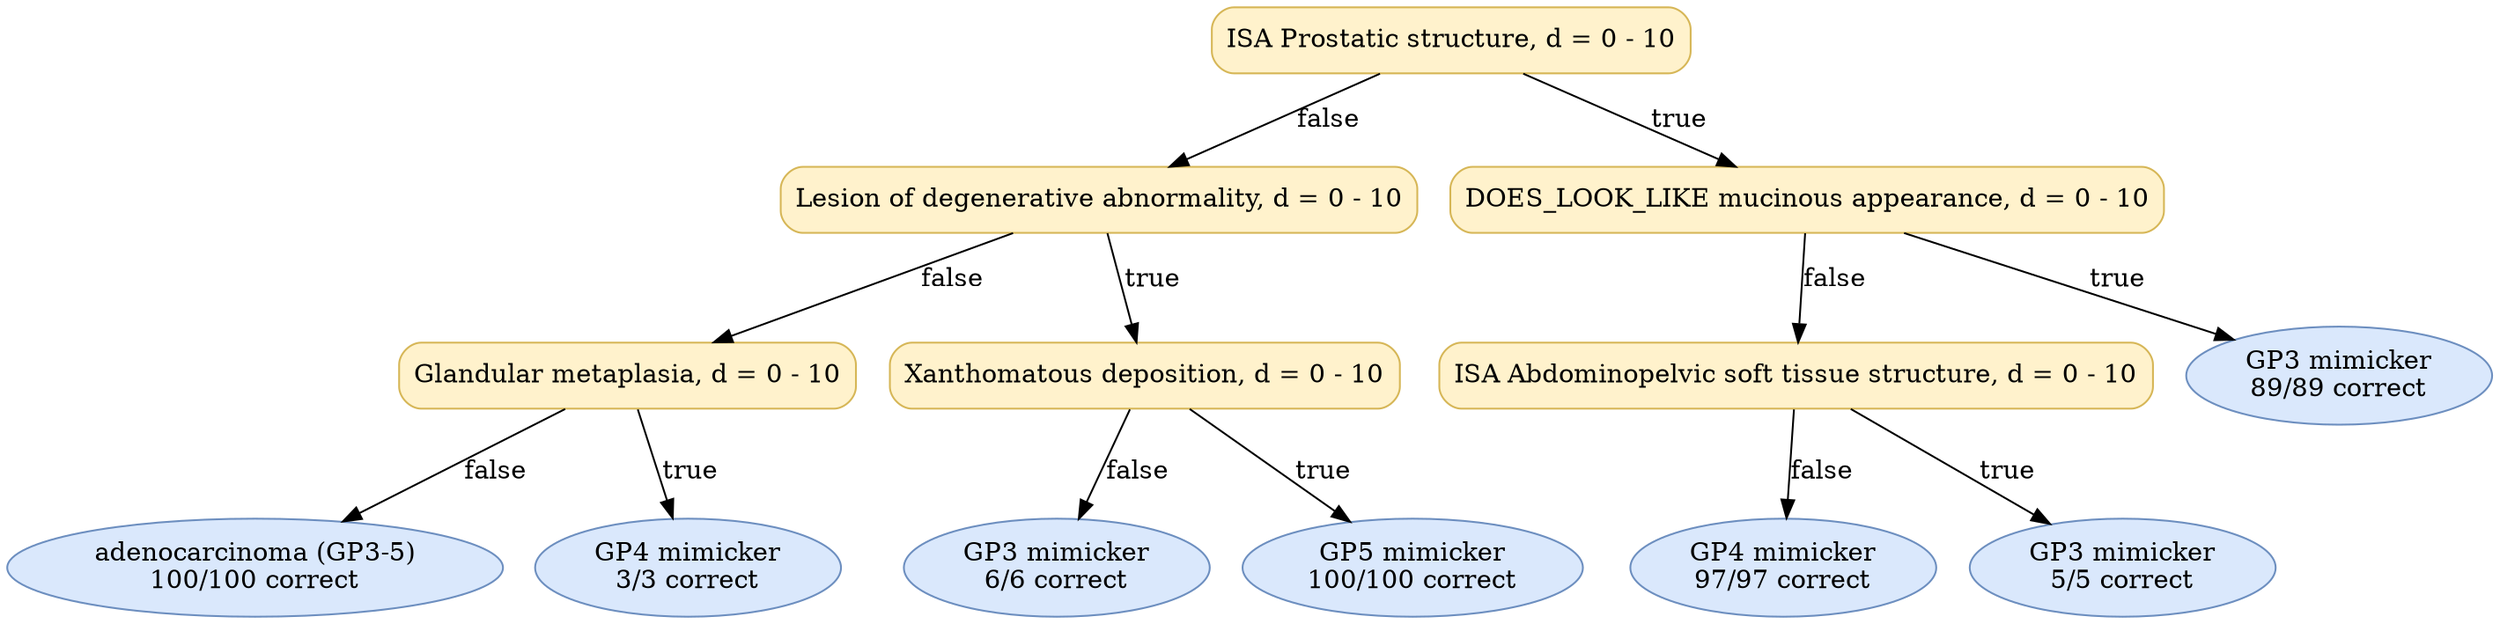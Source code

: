 digraph "DT" {
fontname="Times-Roman";
label="";
node [fontname="Times-Roman"];
Node1 [color="#D6B656", fillcolor="#FFF2CC", label="ISA Prostatic structure, d = 0 - 10", shape="box", style="rounded,filled"];
Node2 [color="#D6B656", fillcolor="#FFF2CC", label="Lesion of degenerative abnormality, d = 0 - 10", shape="box", style="rounded,filled"];
Node3 [color="#D6B656", fillcolor="#FFF2CC", label="Glandular metaplasia, d = 0 - 10", shape="box", style="rounded,filled"];
Node4 [color="#6C8EBF", fillcolor="#DAE8FC", label=<adenocarcinoma (GP3-5)<br/>100/100 correct>, shape="ellipse", style="rounded,filled"];
Node5 [color="#6C8EBF", fillcolor="#DAE8FC", label=<GP4 mimicker<br/>3/3 correct>, shape="ellipse", style="rounded,filled"];
Node6 [color="#D6B656", fillcolor="#FFF2CC", label="Xanthomatous deposition, d = 0 - 10", shape="box", style="rounded,filled"];
Node7 [color="#6C8EBF", fillcolor="#DAE8FC", label=<GP3 mimicker<br/>6/6 correct>, shape="ellipse", style="rounded,filled"];
Node8 [color="#6C8EBF", fillcolor="#DAE8FC", label=<GP5 mimicker<br/>100/100 correct>, shape="ellipse", style="rounded,filled"];
Node9 [color="#D6B656", fillcolor="#FFF2CC", label="DOES_LOOK_LIKE mucinous appearance, d = 0 - 10", shape="box", style="rounded,filled"];
Node10 [color="#D6B656", fillcolor="#FFF2CC", label="ISA Abdominopelvic soft tissue structure, d = 0 - 10", shape="box", style="rounded,filled"];
Node11 [color="#6C8EBF", fillcolor="#DAE8FC", label=<GP4 mimicker<br/>97/97 correct>, shape="ellipse", style="rounded,filled"];
Node12 [color="#6C8EBF", fillcolor="#DAE8FC", label=<GP3 mimicker<br/>5/5 correct>, shape="ellipse", style="rounded,filled"];
Node13 [color="#6C8EBF", fillcolor="#DAE8FC", label=<GP3 mimicker<br/>89/89 correct>, shape="ellipse", style="rounded,filled"];
Node1 -> Node2  [key=0, label="false"];
Node1 -> Node9  [key=0, label="true"];
Node2 -> Node3  [key=0, label="false"];
Node2 -> Node6  [key=0, label="true"];
Node3 -> Node4  [key=0, label="false"];
Node3 -> Node5  [key=0, label="true"];
Node6 -> Node7  [key=0, label="false"];
Node6 -> Node8  [key=0, label="true"];
Node9 -> Node10  [key=0, label="false"];
Node9 -> Node13  [key=0, label="true"];
Node10 -> Node11  [key=0, label="false"];
Node10 -> Node12  [key=0, label="true"];
}
